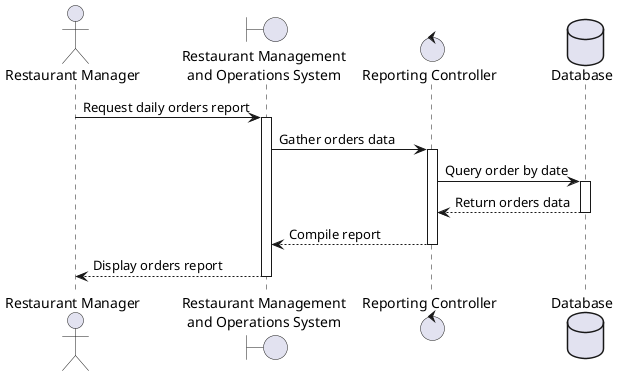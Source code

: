 @startuml
actor Manager as "Restaurant Manager"
boundary System as "Restaurant Management\nand Operations System"
control Reporting as "Reporting Controller"
database DB as "Database"

Manager -> System : Request daily orders report
activate System

System -> Reporting : Gather orders data
activate Reporting

Reporting -> DB : Query order by date
activate DB
DB --> Reporting : Return orders data
deactivate DB

Reporting --> System : Compile report
deactivate Reporting

System --> Manager : Display orders report
deactivate System
@enduml